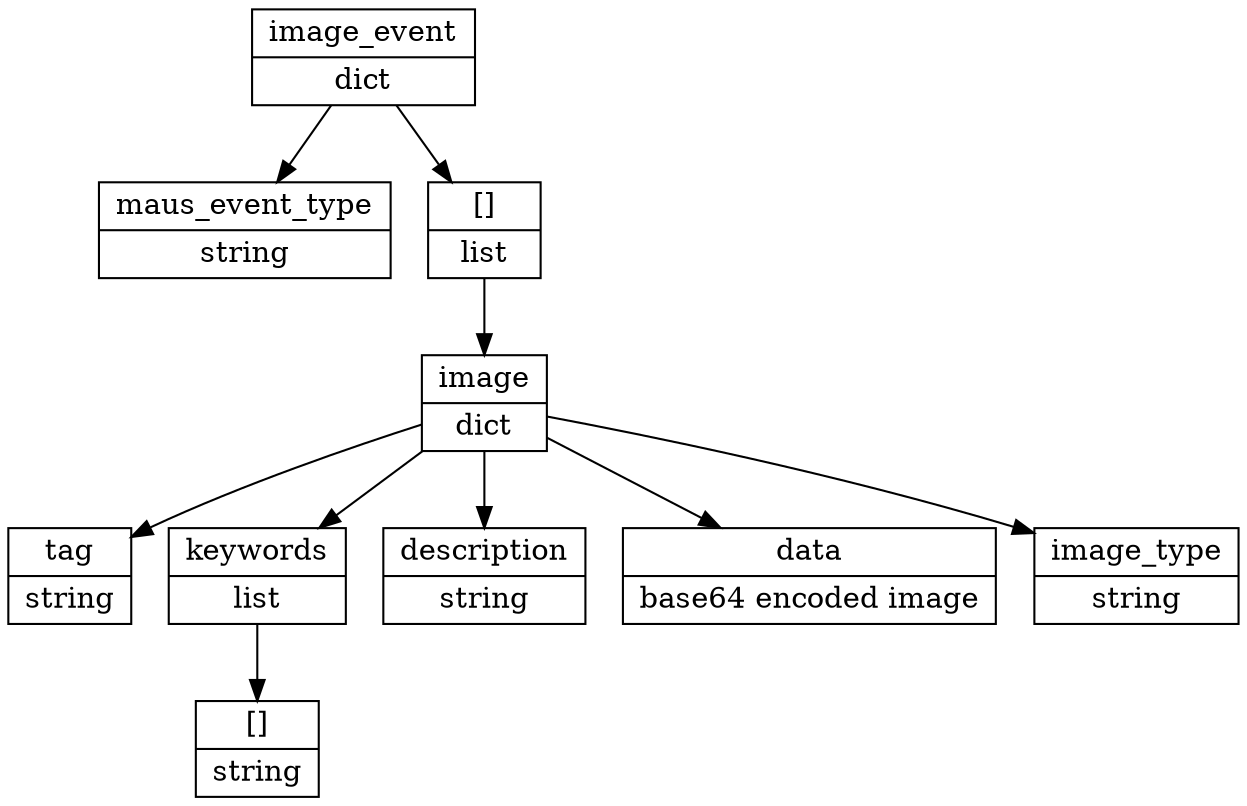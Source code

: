 digraph G {
  image_event [shape=record, label="{image_event|dict}"]
    maus_event_type [shape=record, label="{maus_event_type|string}"]
    image_list [shape=record, label="{[]|list}"]
      image [shape=record, label="{image|dict}"]
        image_tag [shape=record, label="{tag|string}"]
        image_keywords_list [shape=record, label="{keywords|list}"]
        image_keywords [shape=record, label="{[]|string}"]
        image_description [shape=record, label="{description|string}"]
        image_data [shape=record, label="{data|base64 encoded image}"]
        image_type [shape=record, label="{image_type|string}"]
  image_event -> maus_event_type
  image_event -> image_list
      image_list -> image
          image -> image_tag
          image -> image_keywords_list
              image_keywords_list -> image_keywords
          image -> image_type
          image -> image_data
          image -> image_description
  
}
